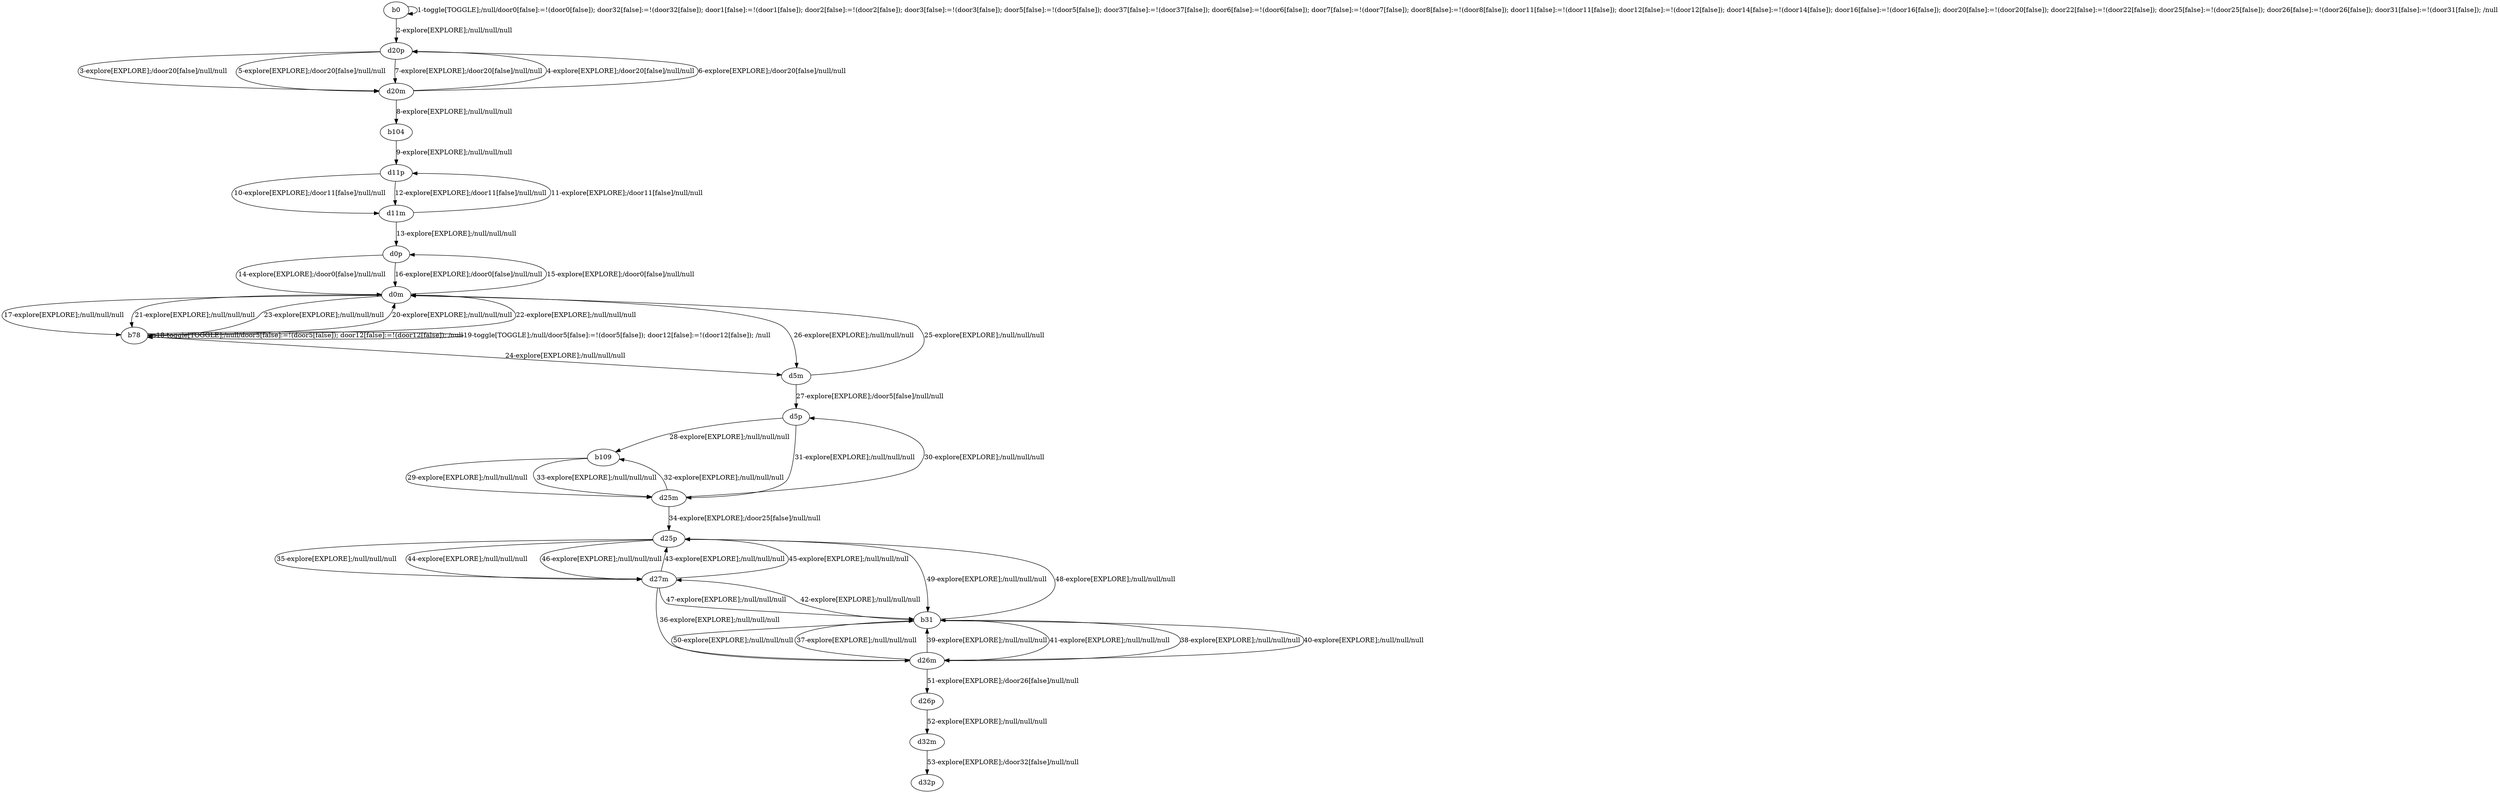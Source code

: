 # Total number of goals covered by this test: 1
# d32m --> d32p

digraph g {
"b0" -> "b0" [label = "1-toggle[TOGGLE];/null/door0[false]:=!(door0[false]); door32[false]:=!(door32[false]); door1[false]:=!(door1[false]); door2[false]:=!(door2[false]); door3[false]:=!(door3[false]); door5[false]:=!(door5[false]); door37[false]:=!(door37[false]); door6[false]:=!(door6[false]); door7[false]:=!(door7[false]); door8[false]:=!(door8[false]); door11[false]:=!(door11[false]); door12[false]:=!(door12[false]); door14[false]:=!(door14[false]); door16[false]:=!(door16[false]); door20[false]:=!(door20[false]); door22[false]:=!(door22[false]); door25[false]:=!(door25[false]); door26[false]:=!(door26[false]); door31[false]:=!(door31[false]); /null"];
"b0" -> "d20p" [label = "2-explore[EXPLORE];/null/null/null"];
"d20p" -> "d20m" [label = "3-explore[EXPLORE];/door20[false]/null/null"];
"d20m" -> "d20p" [label = "4-explore[EXPLORE];/door20[false]/null/null"];
"d20p" -> "d20m" [label = "5-explore[EXPLORE];/door20[false]/null/null"];
"d20m" -> "d20p" [label = "6-explore[EXPLORE];/door20[false]/null/null"];
"d20p" -> "d20m" [label = "7-explore[EXPLORE];/door20[false]/null/null"];
"d20m" -> "b104" [label = "8-explore[EXPLORE];/null/null/null"];
"b104" -> "d11p" [label = "9-explore[EXPLORE];/null/null/null"];
"d11p" -> "d11m" [label = "10-explore[EXPLORE];/door11[false]/null/null"];
"d11m" -> "d11p" [label = "11-explore[EXPLORE];/door11[false]/null/null"];
"d11p" -> "d11m" [label = "12-explore[EXPLORE];/door11[false]/null/null"];
"d11m" -> "d0p" [label = "13-explore[EXPLORE];/null/null/null"];
"d0p" -> "d0m" [label = "14-explore[EXPLORE];/door0[false]/null/null"];
"d0m" -> "d0p" [label = "15-explore[EXPLORE];/door0[false]/null/null"];
"d0p" -> "d0m" [label = "16-explore[EXPLORE];/door0[false]/null/null"];
"d0m" -> "b78" [label = "17-explore[EXPLORE];/null/null/null"];
"b78" -> "b78" [label = "18-toggle[TOGGLE];/null/door5[false]:=!(door5[false]); door12[false]:=!(door12[false]); /null"];
"b78" -> "b78" [label = "19-toggle[TOGGLE];/null/door5[false]:=!(door5[false]); door12[false]:=!(door12[false]); /null"];
"b78" -> "d0m" [label = "20-explore[EXPLORE];/null/null/null"];
"d0m" -> "b78" [label = "21-explore[EXPLORE];/null/null/null"];
"b78" -> "d0m" [label = "22-explore[EXPLORE];/null/null/null"];
"d0m" -> "b78" [label = "23-explore[EXPLORE];/null/null/null"];
"b78" -> "d5m" [label = "24-explore[EXPLORE];/null/null/null"];
"d5m" -> "d0m" [label = "25-explore[EXPLORE];/null/null/null"];
"d0m" -> "d5m" [label = "26-explore[EXPLORE];/null/null/null"];
"d5m" -> "d5p" [label = "27-explore[EXPLORE];/door5[false]/null/null"];
"d5p" -> "b109" [label = "28-explore[EXPLORE];/null/null/null"];
"b109" -> "d25m" [label = "29-explore[EXPLORE];/null/null/null"];
"d25m" -> "d5p" [label = "30-explore[EXPLORE];/null/null/null"];
"d5p" -> "d25m" [label = "31-explore[EXPLORE];/null/null/null"];
"d25m" -> "b109" [label = "32-explore[EXPLORE];/null/null/null"];
"b109" -> "d25m" [label = "33-explore[EXPLORE];/null/null/null"];
"d25m" -> "d25p" [label = "34-explore[EXPLORE];/door25[false]/null/null"];
"d25p" -> "d27m" [label = "35-explore[EXPLORE];/null/null/null"];
"d27m" -> "d26m" [label = "36-explore[EXPLORE];/null/null/null"];
"d26m" -> "b31" [label = "37-explore[EXPLORE];/null/null/null"];
"b31" -> "d26m" [label = "38-explore[EXPLORE];/null/null/null"];
"d26m" -> "b31" [label = "39-explore[EXPLORE];/null/null/null"];
"b31" -> "d26m" [label = "40-explore[EXPLORE];/null/null/null"];
"d26m" -> "b31" [label = "41-explore[EXPLORE];/null/null/null"];
"b31" -> "d27m" [label = "42-explore[EXPLORE];/null/null/null"];
"d27m" -> "d25p" [label = "43-explore[EXPLORE];/null/null/null"];
"d25p" -> "d27m" [label = "44-explore[EXPLORE];/null/null/null"];
"d27m" -> "d25p" [label = "45-explore[EXPLORE];/null/null/null"];
"d25p" -> "d27m" [label = "46-explore[EXPLORE];/null/null/null"];
"d27m" -> "b31" [label = "47-explore[EXPLORE];/null/null/null"];
"b31" -> "d25p" [label = "48-explore[EXPLORE];/null/null/null"];
"d25p" -> "b31" [label = "49-explore[EXPLORE];/null/null/null"];
"b31" -> "d26m" [label = "50-explore[EXPLORE];/null/null/null"];
"d26m" -> "d26p" [label = "51-explore[EXPLORE];/door26[false]/null/null"];
"d26p" -> "d32m" [label = "52-explore[EXPLORE];/null/null/null"];
"d32m" -> "d32p" [label = "53-explore[EXPLORE];/door32[false]/null/null"];
}
